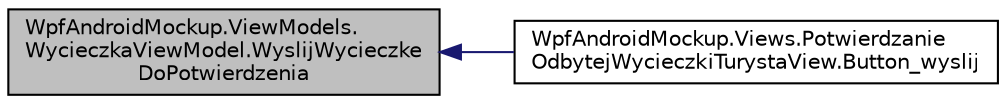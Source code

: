 digraph "WpfAndroidMockup.ViewModels.WycieczkaViewModel.WyslijWycieczkeDoPotwierdzenia"
{
 // INTERACTIVE_SVG=YES
  edge [fontname="Helvetica",fontsize="10",labelfontname="Helvetica",labelfontsize="10"];
  node [fontname="Helvetica",fontsize="10",shape=record];
  rankdir="LR";
  Node56 [label="WpfAndroidMockup.ViewModels.\lWycieczkaViewModel.WyslijWycieczke\lDoPotwierdzenia",height=0.2,width=0.4,color="black", fillcolor="grey75", style="filled", fontcolor="black"];
  Node56 -> Node57 [dir="back",color="midnightblue",fontsize="10",style="solid",fontname="Helvetica"];
  Node57 [label="WpfAndroidMockup.Views.Potwierdzanie\lOdbytejWycieczkiTurystaView.Button_wyslij",height=0.2,width=0.4,color="black", fillcolor="white", style="filled",URL="$class_wpf_android_mockup_1_1_views_1_1_potwierdzanie_odbytej_wycieczki_turysta_view.html#a4433a715ff1d62f8baf1571019a22268",tooltip="Logika przycisku przesyłania wycieczki do potwierdzenia porzodownikowi "];
}
